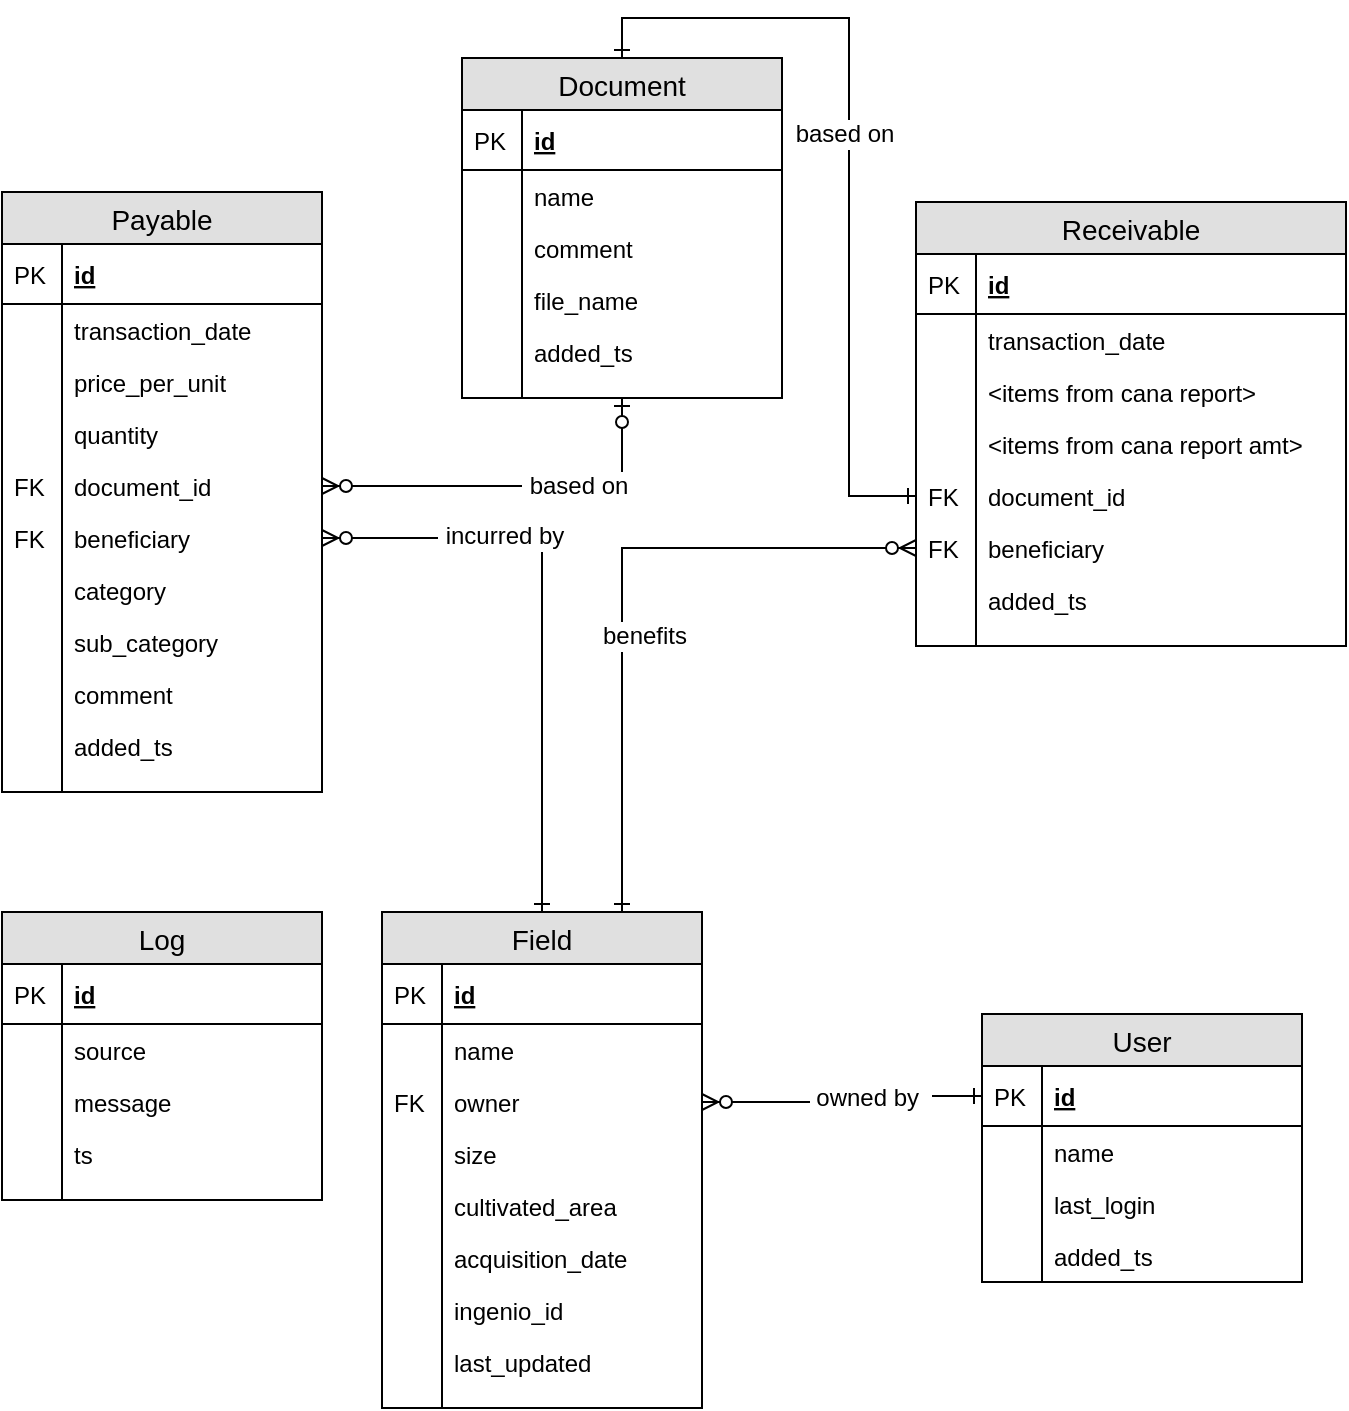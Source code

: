 <mxfile version="12.1.3" type="github" pages="1">
  <diagram id="QA06kloP7BkuQAIMByH8" name="Page-1">
    <mxGraphModel dx="1220" dy="1112" grid="1" gridSize="10" guides="1" tooltips="1" connect="1" arrows="1" fold="1" page="1" pageScale="1" pageWidth="827" pageHeight="1169" math="0" shadow="0">
      <root>
        <mxCell id="0"/>
        <mxCell id="1" parent="0"/>
        <mxCell id="-Hui6mUAnJPSkTPKSGot-1" value="" style="edgeStyle=orthogonalEdgeStyle;rounded=0;orthogonalLoop=1;jettySize=auto;html=1;endArrow=ERzeroToMany;endFill=1;startArrow=ERone;startFill=0;" parent="1" source="-Hui6mUAnJPSkTPKSGot-11" target="-Hui6mUAnJPSkTPKSGot-48" edge="1">
          <mxGeometry relative="1" as="geometry">
            <mxPoint x="240" y="374" as="targetPoint"/>
            <mxPoint x="240" y="570" as="sourcePoint"/>
          </mxGeometry>
        </mxCell>
        <mxCell id="-Hui6mUAnJPSkTPKSGot-2" value="&amp;nbsp;incurred by&amp;nbsp;" style="text;html=1;resizable=0;points=[];align=center;verticalAlign=middle;labelBackgroundColor=#ffffff;" parent="-Hui6mUAnJPSkTPKSGot-1" vertex="1" connectable="0">
          <mxGeometry x="0.299" y="13" relative="1" as="geometry">
            <mxPoint x="-13" y="-14" as="offset"/>
          </mxGeometry>
        </mxCell>
        <mxCell id="-Hui6mUAnJPSkTPKSGot-3" value="" style="edgeStyle=orthogonalEdgeStyle;rounded=0;orthogonalLoop=1;jettySize=auto;html=1;endArrow=ERzeroToMany;endFill=1;startArrow=ERone;startFill=0;exitX=0.75;exitY=0;exitDx=0;exitDy=0;" parent="1" source="-Hui6mUAnJPSkTPKSGot-11" target="-Hui6mUAnJPSkTPKSGot-71" edge="1">
          <mxGeometry relative="1" as="geometry">
            <mxPoint x="280" y="570" as="sourcePoint"/>
            <mxPoint x="420" y="374" as="targetPoint"/>
          </mxGeometry>
        </mxCell>
        <mxCell id="-Hui6mUAnJPSkTPKSGot-4" value="&amp;nbsp;benefits&amp;nbsp;" style="text;html=1;resizable=0;points=[];align=center;verticalAlign=middle;labelBackgroundColor=#ffffff;" parent="-Hui6mUAnJPSkTPKSGot-3" vertex="1" connectable="0">
          <mxGeometry x="0.173" y="-44" relative="1" as="geometry">
            <mxPoint as="offset"/>
          </mxGeometry>
        </mxCell>
        <mxCell id="-Hui6mUAnJPSkTPKSGot-5" value="" style="edgeStyle=orthogonalEdgeStyle;rounded=0;orthogonalLoop=1;jettySize=auto;html=1;endArrow=ERzeroToMany;endFill=1;startArrow=ERzeroToOne;startFill=1;" parent="1" source="-Hui6mUAnJPSkTPKSGot-88" target="-Hui6mUAnJPSkTPKSGot-46" edge="1">
          <mxGeometry relative="1" as="geometry">
            <mxPoint x="310" y="306" as="sourcePoint"/>
            <mxPoint x="240" y="270" as="targetPoint"/>
          </mxGeometry>
        </mxCell>
        <mxCell id="-Hui6mUAnJPSkTPKSGot-6" value="&amp;nbsp;based on&amp;nbsp;" style="text;html=1;resizable=0;points=[];align=center;verticalAlign=middle;labelBackgroundColor=#ffffff;" parent="-Hui6mUAnJPSkTPKSGot-5" vertex="1" connectable="0">
          <mxGeometry x="-0.318" relative="1" as="geometry">
            <mxPoint as="offset"/>
          </mxGeometry>
        </mxCell>
        <mxCell id="-Hui6mUAnJPSkTPKSGot-7" value="" style="edgeStyle=orthogonalEdgeStyle;rounded=0;orthogonalLoop=1;jettySize=auto;html=1;endArrow=ERone;endFill=0;startArrow=ERone;startFill=0;exitX=0.5;exitY=0;exitDx=0;exitDy=0;" parent="1" source="-Hui6mUAnJPSkTPKSGot-88" target="-Hui6mUAnJPSkTPKSGot-69" edge="1">
          <mxGeometry relative="1" as="geometry">
            <mxPoint x="310" y="202" as="sourcePoint"/>
            <mxPoint x="420" y="270" as="targetPoint"/>
            <Array as="points"/>
          </mxGeometry>
        </mxCell>
        <mxCell id="-Hui6mUAnJPSkTPKSGot-8" value="&amp;nbsp;based on&amp;nbsp;" style="text;html=1;resizable=0;points=[];align=center;verticalAlign=middle;labelBackgroundColor=#ffffff;" parent="-Hui6mUAnJPSkTPKSGot-7" vertex="1" connectable="0">
          <mxGeometry x="-0.057" y="-3" relative="1" as="geometry">
            <mxPoint as="offset"/>
          </mxGeometry>
        </mxCell>
        <mxCell id="-Hui6mUAnJPSkTPKSGot-9" value="" style="edgeStyle=orthogonalEdgeStyle;rounded=0;orthogonalLoop=1;jettySize=auto;html=1;endArrow=ERzeroToMany;endFill=1;startArrow=ERone;startFill=0;entryX=1;entryY=0.5;entryDx=0;entryDy=0;exitX=0;exitY=0.5;exitDx=0;exitDy=0;" parent="1" source="-Hui6mUAnJPSkTPKSGot-29" target="-Hui6mUAnJPSkTPKSGot-16" edge="1">
          <mxGeometry relative="1" as="geometry">
            <mxPoint x="490" y="597" as="sourcePoint"/>
            <mxPoint x="320" y="609" as="targetPoint"/>
          </mxGeometry>
        </mxCell>
        <mxCell id="-Hui6mUAnJPSkTPKSGot-10" value="&amp;nbsp;owned by&amp;nbsp;&amp;nbsp;" style="text;html=1;resizable=0;points=[];align=center;verticalAlign=middle;labelBackgroundColor=#ffffff;" parent="-Hui6mUAnJPSkTPKSGot-9" vertex="1" connectable="0">
          <mxGeometry x="-0.22" y="1" relative="1" as="geometry">
            <mxPoint as="offset"/>
          </mxGeometry>
        </mxCell>
        <mxCell id="-Hui6mUAnJPSkTPKSGot-11" value="Field" style="swimlane;fontStyle=0;childLayout=stackLayout;horizontal=1;startSize=26;fillColor=#e0e0e0;horizontalStack=0;resizeParent=1;resizeParentMax=0;resizeLast=0;collapsible=1;marginBottom=0;swimlaneFillColor=#ffffff;align=center;fontSize=14;" parent="1" vertex="1">
          <mxGeometry x="220" y="584" width="160" height="248" as="geometry"/>
        </mxCell>
        <mxCell id="-Hui6mUAnJPSkTPKSGot-12" value="id" style="shape=partialRectangle;top=0;left=0;right=0;bottom=1;align=left;verticalAlign=middle;fillColor=none;spacingLeft=34;spacingRight=4;overflow=hidden;rotatable=0;points=[[0,0.5],[1,0.5]];portConstraint=eastwest;dropTarget=0;fontStyle=5;fontSize=12;" parent="-Hui6mUAnJPSkTPKSGot-11" vertex="1">
          <mxGeometry y="26" width="160" height="30" as="geometry"/>
        </mxCell>
        <mxCell id="-Hui6mUAnJPSkTPKSGot-13" value="PK" style="shape=partialRectangle;top=0;left=0;bottom=0;fillColor=none;align=left;verticalAlign=middle;spacingLeft=4;spacingRight=4;overflow=hidden;rotatable=0;points=[];portConstraint=eastwest;part=1;fontSize=12;" parent="-Hui6mUAnJPSkTPKSGot-12" vertex="1" connectable="0">
          <mxGeometry width="30" height="30" as="geometry"/>
        </mxCell>
        <mxCell id="-Hui6mUAnJPSkTPKSGot-14" value="name" style="shape=partialRectangle;top=0;left=0;right=0;bottom=0;align=left;verticalAlign=top;fillColor=none;spacingLeft=34;spacingRight=4;overflow=hidden;rotatable=0;points=[[0,0.5],[1,0.5]];portConstraint=eastwest;dropTarget=0;fontSize=12;" parent="-Hui6mUAnJPSkTPKSGot-11" vertex="1">
          <mxGeometry y="56" width="160" height="26" as="geometry"/>
        </mxCell>
        <mxCell id="-Hui6mUAnJPSkTPKSGot-15" value="" style="shape=partialRectangle;top=0;left=0;bottom=0;fillColor=none;align=left;verticalAlign=top;spacingLeft=4;spacingRight=4;overflow=hidden;rotatable=0;points=[];portConstraint=eastwest;part=1;fontSize=12;" parent="-Hui6mUAnJPSkTPKSGot-14" vertex="1" connectable="0">
          <mxGeometry width="30" height="26" as="geometry"/>
        </mxCell>
        <mxCell id="-Hui6mUAnJPSkTPKSGot-16" value="owner" style="shape=partialRectangle;top=0;left=0;right=0;bottom=0;align=left;verticalAlign=top;fillColor=none;spacingLeft=34;spacingRight=4;overflow=hidden;rotatable=0;points=[[0,0.5],[1,0.5]];portConstraint=eastwest;dropTarget=0;fontSize=12;" parent="-Hui6mUAnJPSkTPKSGot-11" vertex="1">
          <mxGeometry y="82" width="160" height="26" as="geometry"/>
        </mxCell>
        <mxCell id="-Hui6mUAnJPSkTPKSGot-17" value="FK" style="shape=partialRectangle;top=0;left=0;bottom=0;fillColor=none;align=left;verticalAlign=top;spacingLeft=4;spacingRight=4;overflow=hidden;rotatable=0;points=[];portConstraint=eastwest;part=1;fontSize=12;" parent="-Hui6mUAnJPSkTPKSGot-16" vertex="1" connectable="0">
          <mxGeometry width="30" height="26" as="geometry"/>
        </mxCell>
        <mxCell id="-Hui6mUAnJPSkTPKSGot-18" value="size" style="shape=partialRectangle;top=0;left=0;right=0;bottom=0;align=left;verticalAlign=top;fillColor=none;spacingLeft=34;spacingRight=4;overflow=hidden;rotatable=0;points=[[0,0.5],[1,0.5]];portConstraint=eastwest;dropTarget=0;fontSize=12;" parent="-Hui6mUAnJPSkTPKSGot-11" vertex="1">
          <mxGeometry y="108" width="160" height="26" as="geometry"/>
        </mxCell>
        <mxCell id="-Hui6mUAnJPSkTPKSGot-19" value="" style="shape=partialRectangle;top=0;left=0;bottom=0;fillColor=none;align=left;verticalAlign=top;spacingLeft=4;spacingRight=4;overflow=hidden;rotatable=0;points=[];portConstraint=eastwest;part=1;fontSize=12;" parent="-Hui6mUAnJPSkTPKSGot-18" vertex="1" connectable="0">
          <mxGeometry width="30" height="26" as="geometry"/>
        </mxCell>
        <mxCell id="-Hui6mUAnJPSkTPKSGot-20" value="cultivated_area" style="shape=partialRectangle;top=0;left=0;right=0;bottom=0;align=left;verticalAlign=top;fillColor=none;spacingLeft=34;spacingRight=4;overflow=hidden;rotatable=0;points=[[0,0.5],[1,0.5]];portConstraint=eastwest;dropTarget=0;fontSize=12;" parent="-Hui6mUAnJPSkTPKSGot-11" vertex="1">
          <mxGeometry y="134" width="160" height="26" as="geometry"/>
        </mxCell>
        <mxCell id="-Hui6mUAnJPSkTPKSGot-21" value="" style="shape=partialRectangle;top=0;left=0;bottom=0;fillColor=none;align=left;verticalAlign=top;spacingLeft=4;spacingRight=4;overflow=hidden;rotatable=0;points=[];portConstraint=eastwest;part=1;fontSize=12;" parent="-Hui6mUAnJPSkTPKSGot-20" vertex="1" connectable="0">
          <mxGeometry width="30" height="26" as="geometry"/>
        </mxCell>
        <mxCell id="-Hui6mUAnJPSkTPKSGot-22" value="acquisition_date" style="shape=partialRectangle;top=0;left=0;right=0;bottom=0;align=left;verticalAlign=top;fillColor=none;spacingLeft=34;spacingRight=4;overflow=hidden;rotatable=0;points=[[0,0.5],[1,0.5]];portConstraint=eastwest;dropTarget=0;fontSize=12;" parent="-Hui6mUAnJPSkTPKSGot-11" vertex="1">
          <mxGeometry y="160" width="160" height="26" as="geometry"/>
        </mxCell>
        <mxCell id="-Hui6mUAnJPSkTPKSGot-23" value="" style="shape=partialRectangle;top=0;left=0;bottom=0;fillColor=none;align=left;verticalAlign=top;spacingLeft=4;spacingRight=4;overflow=hidden;rotatable=0;points=[];portConstraint=eastwest;part=1;fontSize=12;" parent="-Hui6mUAnJPSkTPKSGot-22" vertex="1" connectable="0">
          <mxGeometry width="30" height="26" as="geometry"/>
        </mxCell>
        <mxCell id="-Hui6mUAnJPSkTPKSGot-24" value="ingenio_id" style="shape=partialRectangle;top=0;left=0;right=0;bottom=0;align=left;verticalAlign=top;fillColor=none;spacingLeft=34;spacingRight=4;overflow=hidden;rotatable=0;points=[[0,0.5],[1,0.5]];portConstraint=eastwest;dropTarget=0;fontSize=12;" parent="-Hui6mUAnJPSkTPKSGot-11" vertex="1">
          <mxGeometry y="186" width="160" height="26" as="geometry"/>
        </mxCell>
        <mxCell id="-Hui6mUAnJPSkTPKSGot-25" value="" style="shape=partialRectangle;top=0;left=0;bottom=0;fillColor=none;align=left;verticalAlign=top;spacingLeft=4;spacingRight=4;overflow=hidden;rotatable=0;points=[];portConstraint=eastwest;part=1;fontSize=12;" parent="-Hui6mUAnJPSkTPKSGot-24" vertex="1" connectable="0">
          <mxGeometry width="30" height="26" as="geometry"/>
        </mxCell>
        <mxCell id="tAaACGAv5rFl6fzyYyI6-5" value="last_updated" style="shape=partialRectangle;top=0;left=0;right=0;bottom=0;align=left;verticalAlign=top;fillColor=none;spacingLeft=34;spacingRight=4;overflow=hidden;rotatable=0;points=[[0,0.5],[1,0.5]];portConstraint=eastwest;dropTarget=0;fontSize=12;" vertex="1" parent="-Hui6mUAnJPSkTPKSGot-11">
          <mxGeometry y="212" width="160" height="26" as="geometry"/>
        </mxCell>
        <mxCell id="tAaACGAv5rFl6fzyYyI6-6" value="" style="shape=partialRectangle;top=0;left=0;bottom=0;fillColor=none;align=left;verticalAlign=top;spacingLeft=4;spacingRight=4;overflow=hidden;rotatable=0;points=[];portConstraint=eastwest;part=1;fontSize=12;" vertex="1" connectable="0" parent="tAaACGAv5rFl6fzyYyI6-5">
          <mxGeometry width="30" height="26" as="geometry"/>
        </mxCell>
        <mxCell id="-Hui6mUAnJPSkTPKSGot-26" value="" style="shape=partialRectangle;top=0;left=0;right=0;bottom=0;align=left;verticalAlign=top;fillColor=none;spacingLeft=34;spacingRight=4;overflow=hidden;rotatable=0;points=[[0,0.5],[1,0.5]];portConstraint=eastwest;dropTarget=0;fontSize=12;" parent="-Hui6mUAnJPSkTPKSGot-11" vertex="1">
          <mxGeometry y="238" width="160" height="10" as="geometry"/>
        </mxCell>
        <mxCell id="-Hui6mUAnJPSkTPKSGot-27" value="" style="shape=partialRectangle;top=0;left=0;bottom=0;fillColor=none;align=left;verticalAlign=top;spacingLeft=4;spacingRight=4;overflow=hidden;rotatable=0;points=[];portConstraint=eastwest;part=1;fontSize=12;" parent="-Hui6mUAnJPSkTPKSGot-26" vertex="1" connectable="0">
          <mxGeometry width="30" height="10" as="geometry"/>
        </mxCell>
        <mxCell id="-Hui6mUAnJPSkTPKSGot-28" value="User" style="swimlane;fontStyle=0;childLayout=stackLayout;horizontal=1;startSize=26;fillColor=#e0e0e0;horizontalStack=0;resizeParent=1;resizeParentMax=0;resizeLast=0;collapsible=1;marginBottom=0;swimlaneFillColor=#ffffff;align=center;fontSize=14;" parent="1" vertex="1">
          <mxGeometry x="520" y="635" width="160" height="134" as="geometry"/>
        </mxCell>
        <mxCell id="-Hui6mUAnJPSkTPKSGot-29" value="id" style="shape=partialRectangle;top=0;left=0;right=0;bottom=1;align=left;verticalAlign=middle;fillColor=none;spacingLeft=34;spacingRight=4;overflow=hidden;rotatable=0;points=[[0,0.5],[1,0.5]];portConstraint=eastwest;dropTarget=0;fontStyle=5;fontSize=12;" parent="-Hui6mUAnJPSkTPKSGot-28" vertex="1">
          <mxGeometry y="26" width="160" height="30" as="geometry"/>
        </mxCell>
        <mxCell id="-Hui6mUAnJPSkTPKSGot-30" value="PK" style="shape=partialRectangle;top=0;left=0;bottom=0;fillColor=none;align=left;verticalAlign=middle;spacingLeft=4;spacingRight=4;overflow=hidden;rotatable=0;points=[];portConstraint=eastwest;part=1;fontSize=12;" parent="-Hui6mUAnJPSkTPKSGot-29" vertex="1" connectable="0">
          <mxGeometry width="30" height="30" as="geometry"/>
        </mxCell>
        <mxCell id="-Hui6mUAnJPSkTPKSGot-31" value="name" style="shape=partialRectangle;top=0;left=0;right=0;bottom=0;align=left;verticalAlign=top;fillColor=none;spacingLeft=34;spacingRight=4;overflow=hidden;rotatable=0;points=[[0,0.5],[1,0.5]];portConstraint=eastwest;dropTarget=0;fontSize=12;" parent="-Hui6mUAnJPSkTPKSGot-28" vertex="1">
          <mxGeometry y="56" width="160" height="26" as="geometry"/>
        </mxCell>
        <mxCell id="-Hui6mUAnJPSkTPKSGot-32" value="" style="shape=partialRectangle;top=0;left=0;bottom=0;fillColor=none;align=left;verticalAlign=top;spacingLeft=4;spacingRight=4;overflow=hidden;rotatable=0;points=[];portConstraint=eastwest;part=1;fontSize=12;" parent="-Hui6mUAnJPSkTPKSGot-31" vertex="1" connectable="0">
          <mxGeometry width="30" height="26" as="geometry"/>
        </mxCell>
        <mxCell id="-Hui6mUAnJPSkTPKSGot-33" value="last_login" style="shape=partialRectangle;top=0;left=0;right=0;bottom=0;align=left;verticalAlign=top;fillColor=none;spacingLeft=34;spacingRight=4;overflow=hidden;rotatable=0;points=[[0,0.5],[1,0.5]];portConstraint=eastwest;dropTarget=0;fontSize=12;" parent="-Hui6mUAnJPSkTPKSGot-28" vertex="1">
          <mxGeometry y="82" width="160" height="26" as="geometry"/>
        </mxCell>
        <mxCell id="-Hui6mUAnJPSkTPKSGot-34" value="" style="shape=partialRectangle;top=0;left=0;bottom=0;fillColor=none;align=left;verticalAlign=top;spacingLeft=4;spacingRight=4;overflow=hidden;rotatable=0;points=[];portConstraint=eastwest;part=1;fontSize=12;" parent="-Hui6mUAnJPSkTPKSGot-33" vertex="1" connectable="0">
          <mxGeometry width="30" height="26" as="geometry"/>
        </mxCell>
        <mxCell id="-Hui6mUAnJPSkTPKSGot-35" value="added_ts" style="shape=partialRectangle;top=0;left=0;right=0;bottom=0;align=left;verticalAlign=top;fillColor=none;spacingLeft=34;spacingRight=4;overflow=hidden;rotatable=0;points=[[0,0.5],[1,0.5]];portConstraint=eastwest;dropTarget=0;fontSize=12;" parent="-Hui6mUAnJPSkTPKSGot-28" vertex="1">
          <mxGeometry y="108" width="160" height="26" as="geometry"/>
        </mxCell>
        <mxCell id="-Hui6mUAnJPSkTPKSGot-36" value="" style="shape=partialRectangle;top=0;left=0;bottom=0;fillColor=none;align=left;verticalAlign=top;spacingLeft=4;spacingRight=4;overflow=hidden;rotatable=0;points=[];portConstraint=eastwest;part=1;fontSize=12;" parent="-Hui6mUAnJPSkTPKSGot-35" vertex="1" connectable="0">
          <mxGeometry width="30" height="26" as="geometry"/>
        </mxCell>
        <mxCell id="-Hui6mUAnJPSkTPKSGot-37" value="Payable" style="swimlane;fontStyle=0;childLayout=stackLayout;horizontal=1;startSize=26;fillColor=#e0e0e0;horizontalStack=0;resizeParent=1;resizeParentMax=0;resizeLast=0;collapsible=1;marginBottom=0;swimlaneFillColor=#ffffff;align=center;fontSize=14;" parent="1" vertex="1">
          <mxGeometry x="30" y="224" width="160" height="300" as="geometry"/>
        </mxCell>
        <mxCell id="-Hui6mUAnJPSkTPKSGot-38" value="id" style="shape=partialRectangle;top=0;left=0;right=0;bottom=1;align=left;verticalAlign=middle;fillColor=none;spacingLeft=34;spacingRight=4;overflow=hidden;rotatable=0;points=[[0,0.5],[1,0.5]];portConstraint=eastwest;dropTarget=0;fontStyle=5;fontSize=12;" parent="-Hui6mUAnJPSkTPKSGot-37" vertex="1">
          <mxGeometry y="26" width="160" height="30" as="geometry"/>
        </mxCell>
        <mxCell id="-Hui6mUAnJPSkTPKSGot-39" value="PK" style="shape=partialRectangle;top=0;left=0;bottom=0;fillColor=none;align=left;verticalAlign=middle;spacingLeft=4;spacingRight=4;overflow=hidden;rotatable=0;points=[];portConstraint=eastwest;part=1;fontSize=12;" parent="-Hui6mUAnJPSkTPKSGot-38" vertex="1" connectable="0">
          <mxGeometry width="30" height="30" as="geometry"/>
        </mxCell>
        <mxCell id="-Hui6mUAnJPSkTPKSGot-40" value="transaction_date" style="shape=partialRectangle;top=0;left=0;right=0;bottom=0;align=left;verticalAlign=top;fillColor=none;spacingLeft=34;spacingRight=4;overflow=hidden;rotatable=0;points=[[0,0.5],[1,0.5]];portConstraint=eastwest;dropTarget=0;fontSize=12;" parent="-Hui6mUAnJPSkTPKSGot-37" vertex="1">
          <mxGeometry y="56" width="160" height="26" as="geometry"/>
        </mxCell>
        <mxCell id="-Hui6mUAnJPSkTPKSGot-41" value="" style="shape=partialRectangle;top=0;left=0;bottom=0;fillColor=none;align=left;verticalAlign=top;spacingLeft=4;spacingRight=4;overflow=hidden;rotatable=0;points=[];portConstraint=eastwest;part=1;fontSize=12;" parent="-Hui6mUAnJPSkTPKSGot-40" vertex="1" connectable="0">
          <mxGeometry width="30" height="26" as="geometry"/>
        </mxCell>
        <mxCell id="-Hui6mUAnJPSkTPKSGot-42" value="price_per_unit" style="shape=partialRectangle;top=0;left=0;right=0;bottom=0;align=left;verticalAlign=top;fillColor=none;spacingLeft=34;spacingRight=4;overflow=hidden;rotatable=0;points=[[0,0.5],[1,0.5]];portConstraint=eastwest;dropTarget=0;fontSize=12;" parent="-Hui6mUAnJPSkTPKSGot-37" vertex="1">
          <mxGeometry y="82" width="160" height="26" as="geometry"/>
        </mxCell>
        <mxCell id="-Hui6mUAnJPSkTPKSGot-43" value="" style="shape=partialRectangle;top=0;left=0;bottom=0;fillColor=none;align=left;verticalAlign=top;spacingLeft=4;spacingRight=4;overflow=hidden;rotatable=0;points=[];portConstraint=eastwest;part=1;fontSize=12;" parent="-Hui6mUAnJPSkTPKSGot-42" vertex="1" connectable="0">
          <mxGeometry width="30" height="26" as="geometry"/>
        </mxCell>
        <mxCell id="-Hui6mUAnJPSkTPKSGot-44" value="quantity" style="shape=partialRectangle;top=0;left=0;right=0;bottom=0;align=left;verticalAlign=top;fillColor=none;spacingLeft=34;spacingRight=4;overflow=hidden;rotatable=0;points=[[0,0.5],[1,0.5]];portConstraint=eastwest;dropTarget=0;fontSize=12;" parent="-Hui6mUAnJPSkTPKSGot-37" vertex="1">
          <mxGeometry y="108" width="160" height="26" as="geometry"/>
        </mxCell>
        <mxCell id="-Hui6mUAnJPSkTPKSGot-45" value="" style="shape=partialRectangle;top=0;left=0;bottom=0;fillColor=none;align=left;verticalAlign=top;spacingLeft=4;spacingRight=4;overflow=hidden;rotatable=0;points=[];portConstraint=eastwest;part=1;fontSize=12;" parent="-Hui6mUAnJPSkTPKSGot-44" vertex="1" connectable="0">
          <mxGeometry width="30" height="26" as="geometry"/>
        </mxCell>
        <mxCell id="-Hui6mUAnJPSkTPKSGot-46" value="document_id" style="shape=partialRectangle;top=0;left=0;right=0;bottom=0;align=left;verticalAlign=top;fillColor=none;spacingLeft=34;spacingRight=4;overflow=hidden;rotatable=0;points=[[0,0.5],[1,0.5]];portConstraint=eastwest;dropTarget=0;fontSize=12;" parent="-Hui6mUAnJPSkTPKSGot-37" vertex="1">
          <mxGeometry y="134" width="160" height="26" as="geometry"/>
        </mxCell>
        <mxCell id="-Hui6mUAnJPSkTPKSGot-47" value="FK" style="shape=partialRectangle;top=0;left=0;bottom=0;fillColor=none;align=left;verticalAlign=top;spacingLeft=4;spacingRight=4;overflow=hidden;rotatable=0;points=[];portConstraint=eastwest;part=1;fontSize=12;" parent="-Hui6mUAnJPSkTPKSGot-46" vertex="1" connectable="0">
          <mxGeometry width="30" height="26" as="geometry"/>
        </mxCell>
        <mxCell id="-Hui6mUAnJPSkTPKSGot-48" value="beneficiary" style="shape=partialRectangle;top=0;left=0;right=0;bottom=0;align=left;verticalAlign=top;fillColor=none;spacingLeft=34;spacingRight=4;overflow=hidden;rotatable=0;points=[[0,0.5],[1,0.5]];portConstraint=eastwest;dropTarget=0;fontSize=12;" parent="-Hui6mUAnJPSkTPKSGot-37" vertex="1">
          <mxGeometry y="160" width="160" height="26" as="geometry"/>
        </mxCell>
        <mxCell id="-Hui6mUAnJPSkTPKSGot-49" value="FK" style="shape=partialRectangle;top=0;left=0;bottom=0;fillColor=none;align=left;verticalAlign=top;spacingLeft=4;spacingRight=4;overflow=hidden;rotatable=0;points=[];portConstraint=eastwest;part=1;fontSize=12;" parent="-Hui6mUAnJPSkTPKSGot-48" vertex="1" connectable="0">
          <mxGeometry width="30" height="26" as="geometry"/>
        </mxCell>
        <mxCell id="-Hui6mUAnJPSkTPKSGot-50" value="category" style="shape=partialRectangle;top=0;left=0;right=0;bottom=0;align=left;verticalAlign=top;fillColor=none;spacingLeft=34;spacingRight=4;overflow=hidden;rotatable=0;points=[[0,0.5],[1,0.5]];portConstraint=eastwest;dropTarget=0;fontSize=12;" parent="-Hui6mUAnJPSkTPKSGot-37" vertex="1">
          <mxGeometry y="186" width="160" height="26" as="geometry"/>
        </mxCell>
        <mxCell id="-Hui6mUAnJPSkTPKSGot-51" value="" style="shape=partialRectangle;top=0;left=0;bottom=0;fillColor=none;align=left;verticalAlign=top;spacingLeft=4;spacingRight=4;overflow=hidden;rotatable=0;points=[];portConstraint=eastwest;part=1;fontSize=12;" parent="-Hui6mUAnJPSkTPKSGot-50" vertex="1" connectable="0">
          <mxGeometry width="30" height="26" as="geometry"/>
        </mxCell>
        <mxCell id="-Hui6mUAnJPSkTPKSGot-52" value="sub_category&#xa;" style="shape=partialRectangle;top=0;left=0;right=0;bottom=0;align=left;verticalAlign=top;fillColor=none;spacingLeft=34;spacingRight=4;overflow=hidden;rotatable=0;points=[[0,0.5],[1,0.5]];portConstraint=eastwest;dropTarget=0;fontSize=12;" parent="-Hui6mUAnJPSkTPKSGot-37" vertex="1">
          <mxGeometry y="212" width="160" height="26" as="geometry"/>
        </mxCell>
        <mxCell id="-Hui6mUAnJPSkTPKSGot-53" value="" style="shape=partialRectangle;top=0;left=0;bottom=0;fillColor=none;align=left;verticalAlign=top;spacingLeft=4;spacingRight=4;overflow=hidden;rotatable=0;points=[];portConstraint=eastwest;part=1;fontSize=12;" parent="-Hui6mUAnJPSkTPKSGot-52" vertex="1" connectable="0">
          <mxGeometry width="30" height="26" as="geometry"/>
        </mxCell>
        <mxCell id="-Hui6mUAnJPSkTPKSGot-54" value="comment&#xa;" style="shape=partialRectangle;top=0;left=0;right=0;bottom=0;align=left;verticalAlign=top;fillColor=none;spacingLeft=34;spacingRight=4;overflow=hidden;rotatable=0;points=[[0,0.5],[1,0.5]];portConstraint=eastwest;dropTarget=0;fontSize=12;" parent="-Hui6mUAnJPSkTPKSGot-37" vertex="1">
          <mxGeometry y="238" width="160" height="26" as="geometry"/>
        </mxCell>
        <mxCell id="-Hui6mUAnJPSkTPKSGot-55" value="" style="shape=partialRectangle;top=0;left=0;bottom=0;fillColor=none;align=left;verticalAlign=top;spacingLeft=4;spacingRight=4;overflow=hidden;rotatable=0;points=[];portConstraint=eastwest;part=1;fontSize=12;" parent="-Hui6mUAnJPSkTPKSGot-54" vertex="1" connectable="0">
          <mxGeometry width="30" height="26" as="geometry"/>
        </mxCell>
        <mxCell id="-Hui6mUAnJPSkTPKSGot-56" value="added_ts" style="shape=partialRectangle;top=0;left=0;right=0;bottom=0;align=left;verticalAlign=top;fillColor=none;spacingLeft=34;spacingRight=4;overflow=hidden;rotatable=0;points=[[0,0.5],[1,0.5]];portConstraint=eastwest;dropTarget=0;fontSize=12;" parent="-Hui6mUAnJPSkTPKSGot-37" vertex="1">
          <mxGeometry y="264" width="160" height="26" as="geometry"/>
        </mxCell>
        <mxCell id="-Hui6mUAnJPSkTPKSGot-57" value="" style="shape=partialRectangle;top=0;left=0;bottom=0;fillColor=none;align=left;verticalAlign=top;spacingLeft=4;spacingRight=4;overflow=hidden;rotatable=0;points=[];portConstraint=eastwest;part=1;fontSize=12;" parent="-Hui6mUAnJPSkTPKSGot-56" vertex="1" connectable="0">
          <mxGeometry width="30" height="26" as="geometry"/>
        </mxCell>
        <mxCell id="-Hui6mUAnJPSkTPKSGot-58" value="" style="shape=partialRectangle;top=0;left=0;right=0;bottom=0;align=left;verticalAlign=top;fillColor=none;spacingLeft=34;spacingRight=4;overflow=hidden;rotatable=0;points=[[0,0.5],[1,0.5]];portConstraint=eastwest;dropTarget=0;fontSize=12;" parent="-Hui6mUAnJPSkTPKSGot-37" vertex="1">
          <mxGeometry y="290" width="160" height="10" as="geometry"/>
        </mxCell>
        <mxCell id="-Hui6mUAnJPSkTPKSGot-59" value="" style="shape=partialRectangle;top=0;left=0;bottom=0;fillColor=none;align=left;verticalAlign=top;spacingLeft=4;spacingRight=4;overflow=hidden;rotatable=0;points=[];portConstraint=eastwest;part=1;fontSize=12;" parent="-Hui6mUAnJPSkTPKSGot-58" vertex="1" connectable="0">
          <mxGeometry width="30" height="10" as="geometry"/>
        </mxCell>
        <mxCell id="-Hui6mUAnJPSkTPKSGot-60" value="Receivable" style="swimlane;fontStyle=0;childLayout=stackLayout;horizontal=1;startSize=26;fillColor=#e0e0e0;horizontalStack=0;resizeParent=1;resizeParentMax=0;resizeLast=0;collapsible=1;marginBottom=0;swimlaneFillColor=#ffffff;align=center;fontSize=14;" parent="1" vertex="1">
          <mxGeometry x="487" y="229" width="215" height="222" as="geometry"/>
        </mxCell>
        <mxCell id="-Hui6mUAnJPSkTPKSGot-61" value="id" style="shape=partialRectangle;top=0;left=0;right=0;bottom=1;align=left;verticalAlign=middle;fillColor=none;spacingLeft=34;spacingRight=4;overflow=hidden;rotatable=0;points=[[0,0.5],[1,0.5]];portConstraint=eastwest;dropTarget=0;fontStyle=5;fontSize=12;" parent="-Hui6mUAnJPSkTPKSGot-60" vertex="1">
          <mxGeometry y="26" width="215" height="30" as="geometry"/>
        </mxCell>
        <mxCell id="-Hui6mUAnJPSkTPKSGot-62" value="PK" style="shape=partialRectangle;top=0;left=0;bottom=0;fillColor=none;align=left;verticalAlign=middle;spacingLeft=4;spacingRight=4;overflow=hidden;rotatable=0;points=[];portConstraint=eastwest;part=1;fontSize=12;" parent="-Hui6mUAnJPSkTPKSGot-61" vertex="1" connectable="0">
          <mxGeometry width="30" height="30" as="geometry"/>
        </mxCell>
        <mxCell id="-Hui6mUAnJPSkTPKSGot-63" value="transaction_date" style="shape=partialRectangle;top=0;left=0;right=0;bottom=0;align=left;verticalAlign=top;fillColor=none;spacingLeft=34;spacingRight=4;overflow=hidden;rotatable=0;points=[[0,0.5],[1,0.5]];portConstraint=eastwest;dropTarget=0;fontSize=12;" parent="-Hui6mUAnJPSkTPKSGot-60" vertex="1">
          <mxGeometry y="56" width="215" height="26" as="geometry"/>
        </mxCell>
        <mxCell id="-Hui6mUAnJPSkTPKSGot-64" value="" style="shape=partialRectangle;top=0;left=0;bottom=0;fillColor=none;align=left;verticalAlign=top;spacingLeft=4;spacingRight=4;overflow=hidden;rotatable=0;points=[];portConstraint=eastwest;part=1;fontSize=12;" parent="-Hui6mUAnJPSkTPKSGot-63" vertex="1" connectable="0">
          <mxGeometry width="30" height="26" as="geometry"/>
        </mxCell>
        <mxCell id="-Hui6mUAnJPSkTPKSGot-65" value="&lt;items from cana report&gt;" style="shape=partialRectangle;top=0;left=0;right=0;bottom=0;align=left;verticalAlign=top;fillColor=none;spacingLeft=34;spacingRight=4;overflow=hidden;rotatable=0;points=[[0,0.5],[1,0.5]];portConstraint=eastwest;dropTarget=0;fontSize=12;" parent="-Hui6mUAnJPSkTPKSGot-60" vertex="1">
          <mxGeometry y="82" width="215" height="26" as="geometry"/>
        </mxCell>
        <mxCell id="-Hui6mUAnJPSkTPKSGot-66" value="" style="shape=partialRectangle;top=0;left=0;bottom=0;fillColor=none;align=left;verticalAlign=top;spacingLeft=4;spacingRight=4;overflow=hidden;rotatable=0;points=[];portConstraint=eastwest;part=1;fontSize=12;" parent="-Hui6mUAnJPSkTPKSGot-65" vertex="1" connectable="0">
          <mxGeometry width="30" height="26" as="geometry"/>
        </mxCell>
        <mxCell id="-Hui6mUAnJPSkTPKSGot-67" value="&lt;items from cana report amt&gt;" style="shape=partialRectangle;top=0;left=0;right=0;bottom=0;align=left;verticalAlign=top;fillColor=none;spacingLeft=34;spacingRight=4;overflow=hidden;rotatable=0;points=[[0,0.5],[1,0.5]];portConstraint=eastwest;dropTarget=0;fontSize=12;" parent="-Hui6mUAnJPSkTPKSGot-60" vertex="1">
          <mxGeometry y="108" width="215" height="26" as="geometry"/>
        </mxCell>
        <mxCell id="-Hui6mUAnJPSkTPKSGot-68" value="" style="shape=partialRectangle;top=0;left=0;bottom=0;fillColor=none;align=left;verticalAlign=top;spacingLeft=4;spacingRight=4;overflow=hidden;rotatable=0;points=[];portConstraint=eastwest;part=1;fontSize=12;" parent="-Hui6mUAnJPSkTPKSGot-67" vertex="1" connectable="0">
          <mxGeometry width="30" height="26" as="geometry"/>
        </mxCell>
        <mxCell id="-Hui6mUAnJPSkTPKSGot-69" value="document_id" style="shape=partialRectangle;top=0;left=0;right=0;bottom=0;align=left;verticalAlign=top;fillColor=none;spacingLeft=34;spacingRight=4;overflow=hidden;rotatable=0;points=[[0,0.5],[1,0.5]];portConstraint=eastwest;dropTarget=0;fontSize=12;" parent="-Hui6mUAnJPSkTPKSGot-60" vertex="1">
          <mxGeometry y="134" width="215" height="26" as="geometry"/>
        </mxCell>
        <mxCell id="-Hui6mUAnJPSkTPKSGot-70" value="FK" style="shape=partialRectangle;top=0;left=0;bottom=0;fillColor=none;align=left;verticalAlign=top;spacingLeft=4;spacingRight=4;overflow=hidden;rotatable=0;points=[];portConstraint=eastwest;part=1;fontSize=12;" parent="-Hui6mUAnJPSkTPKSGot-69" vertex="1" connectable="0">
          <mxGeometry width="30" height="26" as="geometry"/>
        </mxCell>
        <mxCell id="-Hui6mUAnJPSkTPKSGot-71" value="beneficiary" style="shape=partialRectangle;top=0;left=0;right=0;bottom=0;align=left;verticalAlign=top;fillColor=none;spacingLeft=34;spacingRight=4;overflow=hidden;rotatable=0;points=[[0,0.5],[1,0.5]];portConstraint=eastwest;dropTarget=0;fontSize=12;" parent="-Hui6mUAnJPSkTPKSGot-60" vertex="1">
          <mxGeometry y="160" width="215" height="26" as="geometry"/>
        </mxCell>
        <mxCell id="-Hui6mUAnJPSkTPKSGot-72" value="FK" style="shape=partialRectangle;top=0;left=0;bottom=0;fillColor=none;align=left;verticalAlign=top;spacingLeft=4;spacingRight=4;overflow=hidden;rotatable=0;points=[];portConstraint=eastwest;part=1;fontSize=12;" parent="-Hui6mUAnJPSkTPKSGot-71" vertex="1" connectable="0">
          <mxGeometry width="30" height="26" as="geometry"/>
        </mxCell>
        <mxCell id="-Hui6mUAnJPSkTPKSGot-73" value="added_ts" style="shape=partialRectangle;top=0;left=0;right=0;bottom=0;align=left;verticalAlign=top;fillColor=none;spacingLeft=34;spacingRight=4;overflow=hidden;rotatable=0;points=[[0,0.5],[1,0.5]];portConstraint=eastwest;dropTarget=0;fontSize=12;" parent="-Hui6mUAnJPSkTPKSGot-60" vertex="1">
          <mxGeometry y="186" width="215" height="26" as="geometry"/>
        </mxCell>
        <mxCell id="-Hui6mUAnJPSkTPKSGot-74" value="" style="shape=partialRectangle;top=0;left=0;bottom=0;fillColor=none;align=left;verticalAlign=top;spacingLeft=4;spacingRight=4;overflow=hidden;rotatable=0;points=[];portConstraint=eastwest;part=1;fontSize=12;" parent="-Hui6mUAnJPSkTPKSGot-73" vertex="1" connectable="0">
          <mxGeometry width="30" height="26" as="geometry"/>
        </mxCell>
        <mxCell id="-Hui6mUAnJPSkTPKSGot-75" value="" style="shape=partialRectangle;top=0;left=0;right=0;bottom=0;align=left;verticalAlign=top;fillColor=none;spacingLeft=34;spacingRight=4;overflow=hidden;rotatable=0;points=[[0,0.5],[1,0.5]];portConstraint=eastwest;dropTarget=0;fontSize=12;" parent="-Hui6mUAnJPSkTPKSGot-60" vertex="1">
          <mxGeometry y="212" width="215" height="10" as="geometry"/>
        </mxCell>
        <mxCell id="-Hui6mUAnJPSkTPKSGot-76" value="" style="shape=partialRectangle;top=0;left=0;bottom=0;fillColor=none;align=left;verticalAlign=top;spacingLeft=4;spacingRight=4;overflow=hidden;rotatable=0;points=[];portConstraint=eastwest;part=1;fontSize=12;" parent="-Hui6mUAnJPSkTPKSGot-75" vertex="1" connectable="0">
          <mxGeometry width="30" height="10" as="geometry"/>
        </mxCell>
        <mxCell id="-Hui6mUAnJPSkTPKSGot-77" value="Log" style="swimlane;fontStyle=0;childLayout=stackLayout;horizontal=1;startSize=26;fillColor=#e0e0e0;horizontalStack=0;resizeParent=1;resizeParentMax=0;resizeLast=0;collapsible=1;marginBottom=0;swimlaneFillColor=#ffffff;align=center;fontSize=14;" parent="1" vertex="1">
          <mxGeometry x="30" y="584" width="160" height="144" as="geometry"/>
        </mxCell>
        <mxCell id="-Hui6mUAnJPSkTPKSGot-78" value="id" style="shape=partialRectangle;top=0;left=0;right=0;bottom=1;align=left;verticalAlign=middle;fillColor=none;spacingLeft=34;spacingRight=4;overflow=hidden;rotatable=0;points=[[0,0.5],[1,0.5]];portConstraint=eastwest;dropTarget=0;fontStyle=5;fontSize=12;" parent="-Hui6mUAnJPSkTPKSGot-77" vertex="1">
          <mxGeometry y="26" width="160" height="30" as="geometry"/>
        </mxCell>
        <mxCell id="-Hui6mUAnJPSkTPKSGot-79" value="PK" style="shape=partialRectangle;top=0;left=0;bottom=0;fillColor=none;align=left;verticalAlign=middle;spacingLeft=4;spacingRight=4;overflow=hidden;rotatable=0;points=[];portConstraint=eastwest;part=1;fontSize=12;" parent="-Hui6mUAnJPSkTPKSGot-78" vertex="1" connectable="0">
          <mxGeometry width="30" height="30" as="geometry"/>
        </mxCell>
        <mxCell id="-Hui6mUAnJPSkTPKSGot-80" value="source" style="shape=partialRectangle;top=0;left=0;right=0;bottom=0;align=left;verticalAlign=top;fillColor=none;spacingLeft=34;spacingRight=4;overflow=hidden;rotatable=0;points=[[0,0.5],[1,0.5]];portConstraint=eastwest;dropTarget=0;fontSize=12;" parent="-Hui6mUAnJPSkTPKSGot-77" vertex="1">
          <mxGeometry y="56" width="160" height="26" as="geometry"/>
        </mxCell>
        <mxCell id="-Hui6mUAnJPSkTPKSGot-81" value="" style="shape=partialRectangle;top=0;left=0;bottom=0;fillColor=none;align=left;verticalAlign=top;spacingLeft=4;spacingRight=4;overflow=hidden;rotatable=0;points=[];portConstraint=eastwest;part=1;fontSize=12;" parent="-Hui6mUAnJPSkTPKSGot-80" vertex="1" connectable="0">
          <mxGeometry width="30" height="26" as="geometry"/>
        </mxCell>
        <mxCell id="-Hui6mUAnJPSkTPKSGot-82" value="message" style="shape=partialRectangle;top=0;left=0;right=0;bottom=0;align=left;verticalAlign=top;fillColor=none;spacingLeft=34;spacingRight=4;overflow=hidden;rotatable=0;points=[[0,0.5],[1,0.5]];portConstraint=eastwest;dropTarget=0;fontSize=12;" parent="-Hui6mUAnJPSkTPKSGot-77" vertex="1">
          <mxGeometry y="82" width="160" height="26" as="geometry"/>
        </mxCell>
        <mxCell id="-Hui6mUAnJPSkTPKSGot-83" value="" style="shape=partialRectangle;top=0;left=0;bottom=0;fillColor=none;align=left;verticalAlign=top;spacingLeft=4;spacingRight=4;overflow=hidden;rotatable=0;points=[];portConstraint=eastwest;part=1;fontSize=12;" parent="-Hui6mUAnJPSkTPKSGot-82" vertex="1" connectable="0">
          <mxGeometry width="30" height="26" as="geometry"/>
        </mxCell>
        <mxCell id="-Hui6mUAnJPSkTPKSGot-84" value="ts" style="shape=partialRectangle;top=0;left=0;right=0;bottom=0;align=left;verticalAlign=top;fillColor=none;spacingLeft=34;spacingRight=4;overflow=hidden;rotatable=0;points=[[0,0.5],[1,0.5]];portConstraint=eastwest;dropTarget=0;fontSize=12;" parent="-Hui6mUAnJPSkTPKSGot-77" vertex="1">
          <mxGeometry y="108" width="160" height="26" as="geometry"/>
        </mxCell>
        <mxCell id="-Hui6mUAnJPSkTPKSGot-85" value="" style="shape=partialRectangle;top=0;left=0;bottom=0;fillColor=none;align=left;verticalAlign=top;spacingLeft=4;spacingRight=4;overflow=hidden;rotatable=0;points=[];portConstraint=eastwest;part=1;fontSize=12;" parent="-Hui6mUAnJPSkTPKSGot-84" vertex="1" connectable="0">
          <mxGeometry width="30" height="26" as="geometry"/>
        </mxCell>
        <mxCell id="-Hui6mUAnJPSkTPKSGot-86" value="" style="shape=partialRectangle;top=0;left=0;right=0;bottom=0;align=left;verticalAlign=top;fillColor=none;spacingLeft=34;spacingRight=4;overflow=hidden;rotatable=0;points=[[0,0.5],[1,0.5]];portConstraint=eastwest;dropTarget=0;fontSize=12;" parent="-Hui6mUAnJPSkTPKSGot-77" vertex="1">
          <mxGeometry y="134" width="160" height="10" as="geometry"/>
        </mxCell>
        <mxCell id="-Hui6mUAnJPSkTPKSGot-87" value="" style="shape=partialRectangle;top=0;left=0;bottom=0;fillColor=none;align=left;verticalAlign=top;spacingLeft=4;spacingRight=4;overflow=hidden;rotatable=0;points=[];portConstraint=eastwest;part=1;fontSize=12;" parent="-Hui6mUAnJPSkTPKSGot-86" vertex="1" connectable="0">
          <mxGeometry width="30" height="10" as="geometry"/>
        </mxCell>
        <mxCell id="-Hui6mUAnJPSkTPKSGot-88" value="Document" style="swimlane;fontStyle=0;childLayout=stackLayout;horizontal=1;startSize=26;fillColor=#e0e0e0;horizontalStack=0;resizeParent=1;resizeParentMax=0;resizeLast=0;collapsible=1;marginBottom=0;swimlaneFillColor=#ffffff;align=center;fontSize=14;" parent="1" vertex="1">
          <mxGeometry x="260" y="157" width="160" height="170" as="geometry"/>
        </mxCell>
        <mxCell id="-Hui6mUAnJPSkTPKSGot-89" value="id" style="shape=partialRectangle;top=0;left=0;right=0;bottom=1;align=left;verticalAlign=middle;fillColor=none;spacingLeft=34;spacingRight=4;overflow=hidden;rotatable=0;points=[[0,0.5],[1,0.5]];portConstraint=eastwest;dropTarget=0;fontStyle=5;fontSize=12;" parent="-Hui6mUAnJPSkTPKSGot-88" vertex="1">
          <mxGeometry y="26" width="160" height="30" as="geometry"/>
        </mxCell>
        <mxCell id="-Hui6mUAnJPSkTPKSGot-90" value="PK" style="shape=partialRectangle;top=0;left=0;bottom=0;fillColor=none;align=left;verticalAlign=middle;spacingLeft=4;spacingRight=4;overflow=hidden;rotatable=0;points=[];portConstraint=eastwest;part=1;fontSize=12;" parent="-Hui6mUAnJPSkTPKSGot-89" vertex="1" connectable="0">
          <mxGeometry width="30" height="30" as="geometry"/>
        </mxCell>
        <mxCell id="-Hui6mUAnJPSkTPKSGot-91" value="name" style="shape=partialRectangle;top=0;left=0;right=0;bottom=0;align=left;verticalAlign=top;fillColor=none;spacingLeft=34;spacingRight=4;overflow=hidden;rotatable=0;points=[[0,0.5],[1,0.5]];portConstraint=eastwest;dropTarget=0;fontSize=12;" parent="-Hui6mUAnJPSkTPKSGot-88" vertex="1">
          <mxGeometry y="56" width="160" height="26" as="geometry"/>
        </mxCell>
        <mxCell id="-Hui6mUAnJPSkTPKSGot-92" value="" style="shape=partialRectangle;top=0;left=0;bottom=0;fillColor=none;align=left;verticalAlign=top;spacingLeft=4;spacingRight=4;overflow=hidden;rotatable=0;points=[];portConstraint=eastwest;part=1;fontSize=12;" parent="-Hui6mUAnJPSkTPKSGot-91" vertex="1" connectable="0">
          <mxGeometry width="30" height="26" as="geometry"/>
        </mxCell>
        <mxCell id="-Hui6mUAnJPSkTPKSGot-93" value="comment" style="shape=partialRectangle;top=0;left=0;right=0;bottom=0;align=left;verticalAlign=top;fillColor=none;spacingLeft=34;spacingRight=4;overflow=hidden;rotatable=0;points=[[0,0.5],[1,0.5]];portConstraint=eastwest;dropTarget=0;fontSize=12;" parent="-Hui6mUAnJPSkTPKSGot-88" vertex="1">
          <mxGeometry y="82" width="160" height="26" as="geometry"/>
        </mxCell>
        <mxCell id="-Hui6mUAnJPSkTPKSGot-94" value="" style="shape=partialRectangle;top=0;left=0;bottom=0;fillColor=none;align=left;verticalAlign=top;spacingLeft=4;spacingRight=4;overflow=hidden;rotatable=0;points=[];portConstraint=eastwest;part=1;fontSize=12;" parent="-Hui6mUAnJPSkTPKSGot-93" vertex="1" connectable="0">
          <mxGeometry width="30" height="26" as="geometry"/>
        </mxCell>
        <mxCell id="-Hui6mUAnJPSkTPKSGot-95" value="file_name" style="shape=partialRectangle;top=0;left=0;right=0;bottom=0;align=left;verticalAlign=top;fillColor=none;spacingLeft=34;spacingRight=4;overflow=hidden;rotatable=0;points=[[0,0.5],[1,0.5]];portConstraint=eastwest;dropTarget=0;fontSize=12;" parent="-Hui6mUAnJPSkTPKSGot-88" vertex="1">
          <mxGeometry y="108" width="160" height="26" as="geometry"/>
        </mxCell>
        <mxCell id="-Hui6mUAnJPSkTPKSGot-96" value="" style="shape=partialRectangle;top=0;left=0;bottom=0;fillColor=none;align=left;verticalAlign=top;spacingLeft=4;spacingRight=4;overflow=hidden;rotatable=0;points=[];portConstraint=eastwest;part=1;fontSize=12;" parent="-Hui6mUAnJPSkTPKSGot-95" vertex="1" connectable="0">
          <mxGeometry width="30" height="26" as="geometry"/>
        </mxCell>
        <mxCell id="-Hui6mUAnJPSkTPKSGot-97" value="added_ts" style="shape=partialRectangle;top=0;left=0;right=0;bottom=0;align=left;verticalAlign=top;fillColor=none;spacingLeft=34;spacingRight=4;overflow=hidden;rotatable=0;points=[[0,0.5],[1,0.5]];portConstraint=eastwest;dropTarget=0;fontSize=12;" parent="-Hui6mUAnJPSkTPKSGot-88" vertex="1">
          <mxGeometry y="134" width="160" height="26" as="geometry"/>
        </mxCell>
        <mxCell id="-Hui6mUAnJPSkTPKSGot-98" value="" style="shape=partialRectangle;top=0;left=0;bottom=0;fillColor=none;align=left;verticalAlign=top;spacingLeft=4;spacingRight=4;overflow=hidden;rotatable=0;points=[];portConstraint=eastwest;part=1;fontSize=12;" parent="-Hui6mUAnJPSkTPKSGot-97" vertex="1" connectable="0">
          <mxGeometry width="30" height="26" as="geometry"/>
        </mxCell>
        <mxCell id="-Hui6mUAnJPSkTPKSGot-99" value="" style="shape=partialRectangle;top=0;left=0;right=0;bottom=0;align=left;verticalAlign=top;fillColor=none;spacingLeft=34;spacingRight=4;overflow=hidden;rotatable=0;points=[[0,0.5],[1,0.5]];portConstraint=eastwest;dropTarget=0;fontSize=12;" parent="-Hui6mUAnJPSkTPKSGot-88" vertex="1">
          <mxGeometry y="160" width="160" height="10" as="geometry"/>
        </mxCell>
        <mxCell id="-Hui6mUAnJPSkTPKSGot-100" value="" style="shape=partialRectangle;top=0;left=0;bottom=0;fillColor=none;align=left;verticalAlign=top;spacingLeft=4;spacingRight=4;overflow=hidden;rotatable=0;points=[];portConstraint=eastwest;part=1;fontSize=12;" parent="-Hui6mUAnJPSkTPKSGot-99" vertex="1" connectable="0">
          <mxGeometry width="30" height="10" as="geometry"/>
        </mxCell>
      </root>
    </mxGraphModel>
  </diagram>
</mxfile>
